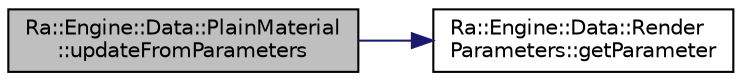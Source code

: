 digraph "Ra::Engine::Data::PlainMaterial::updateFromParameters"
{
 // INTERACTIVE_SVG=YES
 // LATEX_PDF_SIZE
  edge [fontname="Helvetica",fontsize="10",labelfontname="Helvetica",labelfontsize="10"];
  node [fontname="Helvetica",fontsize="10",shape=record];
  rankdir="LR";
  Node1 [label="Ra::Engine::Data::PlainMaterial\l::updateFromParameters",height=0.2,width=0.4,color="black", fillcolor="grey75", style="filled", fontcolor="black",tooltip="Update the attributes of the ShaderParameterProvider to their actual values stored in the renderParam..."];
  Node1 -> Node2 [color="midnightblue",fontsize="10",style="solid",fontname="Helvetica"];
  Node2 [label="Ra::Engine::Data::Render\lParameters::getParameter",height=0.2,width=0.4,color="black", fillcolor="white", style="filled",URL="$classRa_1_1Engine_1_1Data_1_1RenderParameters.html#a4925c5ad9c53cf21012146fc3fb41b17",tooltip=" "];
}
